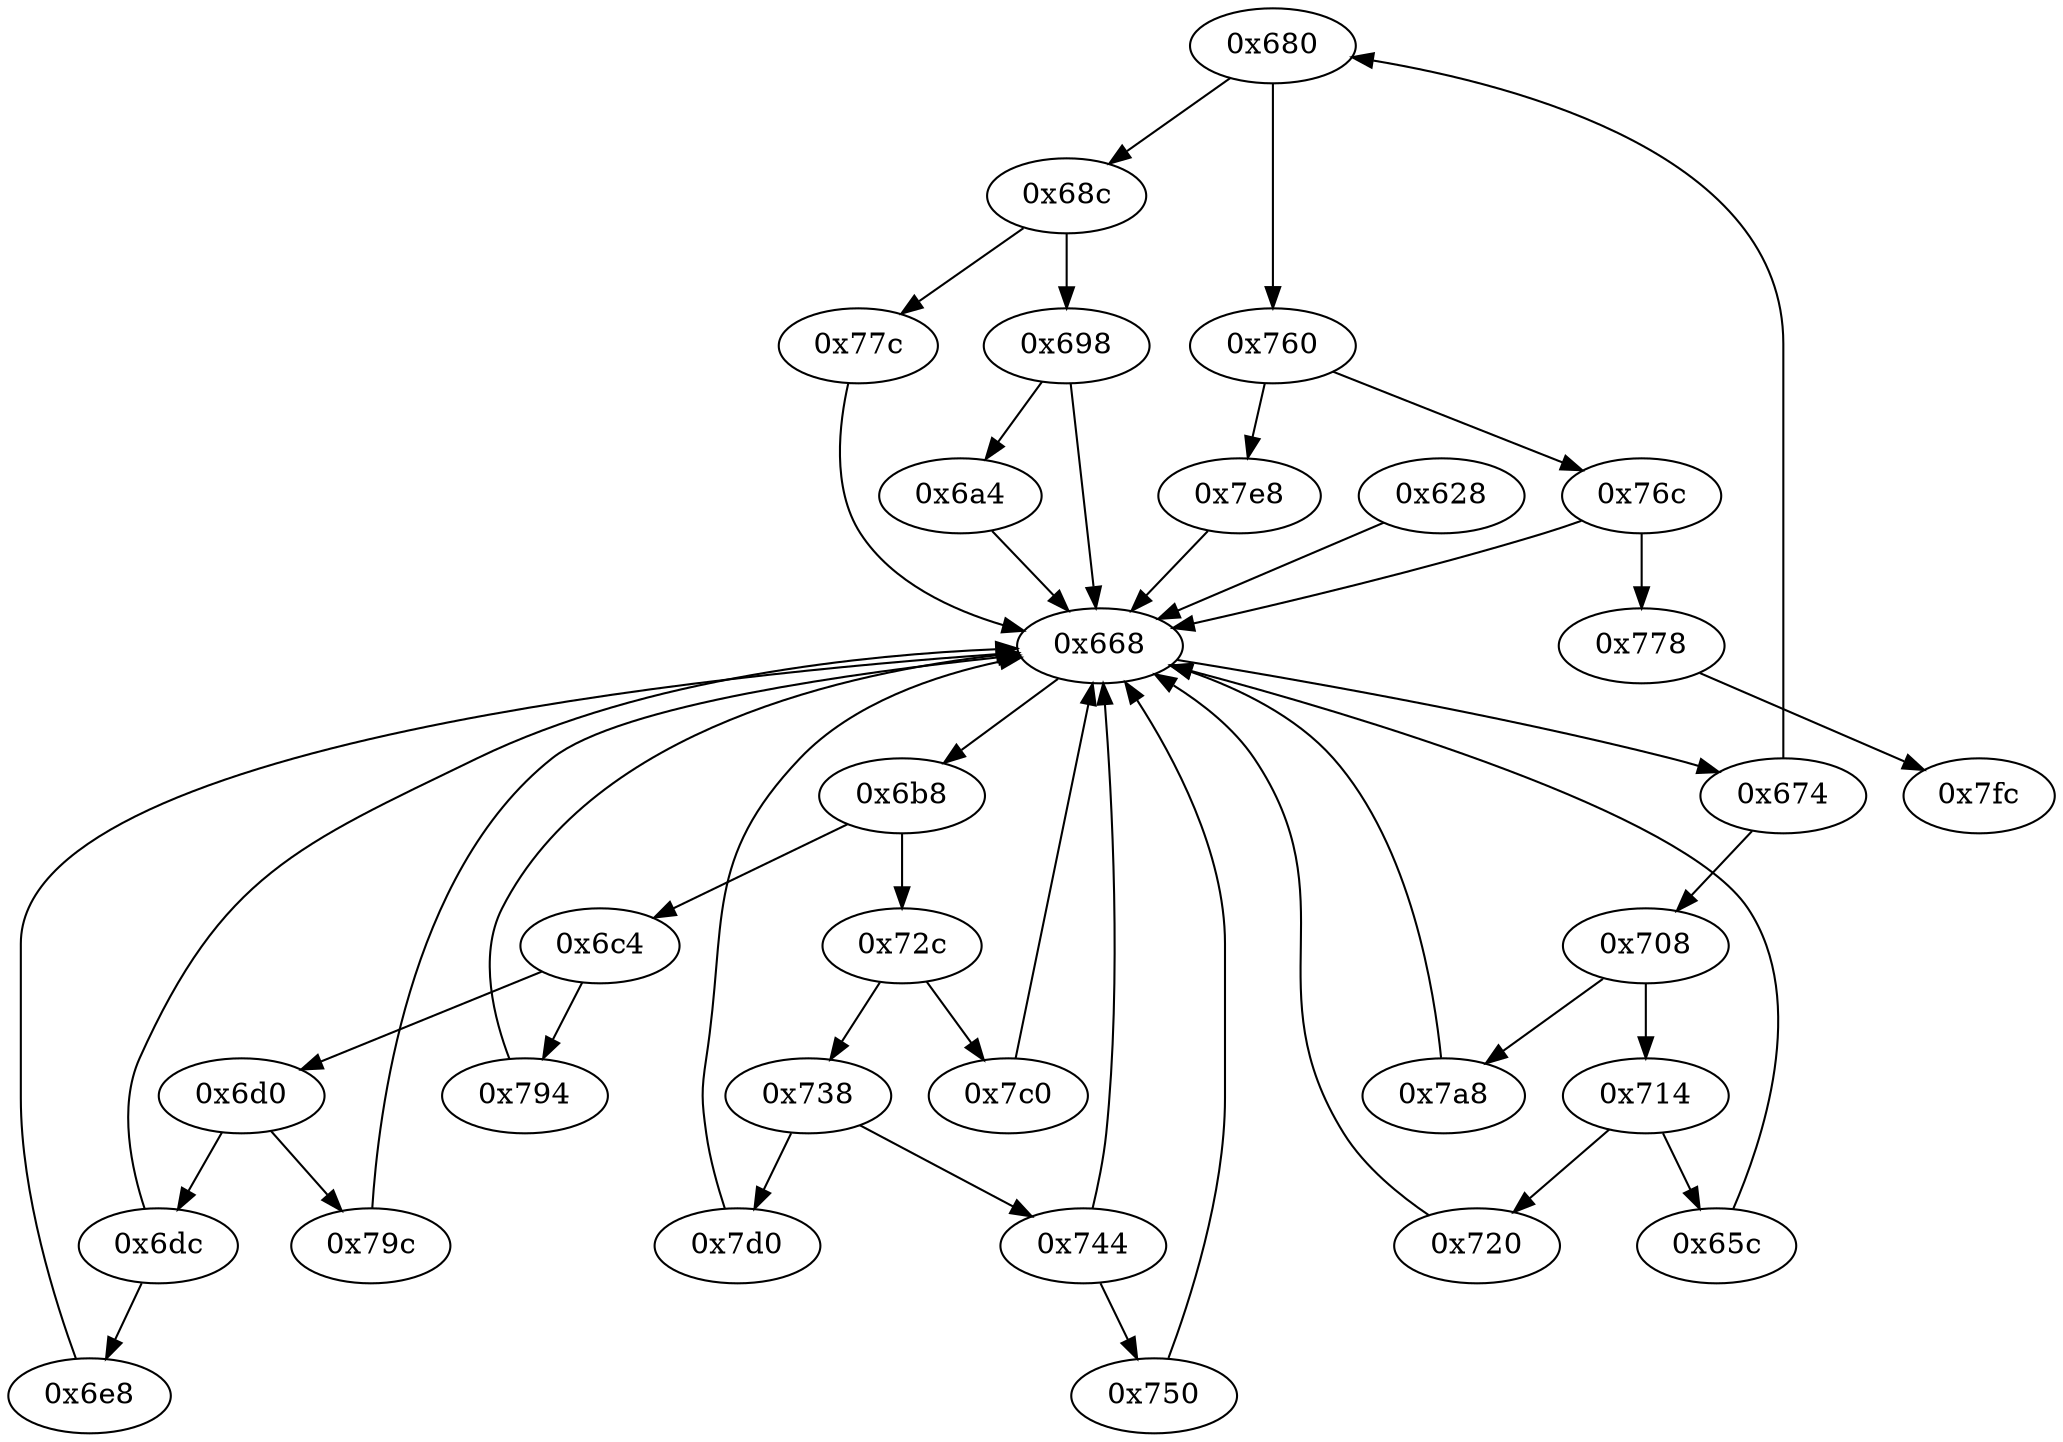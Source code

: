 strict digraph "" {
	"0x680"	 [opcode="[u'ldr', u'cmp', u'b']"];
	"0x68c"	 [opcode="[u'ldr', u'cmp', u'b']"];
	"0x680" -> "0x68c";
	"0x760"	 [opcode="[u'ldr', u'cmp', u'b']"];
	"0x680" -> "0x760";
	"0x7fc"	 [opcode="[u'mov', u'sub', u'pop']"];
	"0x6dc"	 [opcode="[u'ldr', u'cmp', u'b']"];
	"0x6e8"	 [opcode="[u'str', u'str', u'ldr', u'ldr', u'ldr', u'cmp', u'mov', u'b']"];
	"0x6dc" -> "0x6e8";
	"0x668"	 [opcode="[u'ldr', u'cmp', u'b']"];
	"0x6dc" -> "0x668";
	"0x6a4"	 [opcode="[u'ldr', u'ldr', u'bl', u'ldr', u'b']"];
	"0x6a4" -> "0x668";
	"0x7a8"	 [opcode="[u'ldr', u'ldr', u'add', u'str', u'ldr', u'b']"];
	"0x7a8" -> "0x668";
	"0x79c"	 [opcode="[u'mov', u'mov', u'b']"];
	"0x79c" -> "0x668";
	"0x7c0"	 [opcode="[u'mov', u'mov', u'mov', u'b']"];
	"0x7c0" -> "0x668";
	"0x714"	 [opcode="[u'ldr', u'cmp', u'b']"];
	"0x720"	 [opcode="[u'mov', u'mov', u'b']"];
	"0x714" -> "0x720";
	"0x65c"	 [opcode="[u'ldr', u'cmp', u'ldr']"];
	"0x714" -> "0x65c";
	"0x674"	 [opcode="[u'ldr', u'cmp', u'b']"];
	"0x674" -> "0x680";
	"0x708"	 [opcode="[u'ldr', u'cmp', u'b']"];
	"0x674" -> "0x708";
	"0x738"	 [opcode="[u'ldr', u'cmp', u'b']"];
	"0x7d0"	 [opcode="[u'cmp', u'mov', u'mov', u'strb', u'ldr', u'b']"];
	"0x738" -> "0x7d0";
	"0x744"	 [opcode="[u'ldr', u'cmp', u'b']"];
	"0x738" -> "0x744";
	"0x6c4"	 [opcode="[u'ldr', u'cmp', u'b']"];
	"0x794"	 [opcode="[u'ldr', u'b']"];
	"0x6c4" -> "0x794";
	"0x6d0"	 [opcode="[u'ldr', u'cmp', u'b']"];
	"0x6c4" -> "0x6d0";
	"0x778"	 [opcode="[u'b']"];
	"0x778" -> "0x7fc";
	"0x76c"	 [opcode="[u'ldr', u'cmp', u'b']"];
	"0x76c" -> "0x778";
	"0x76c" -> "0x668";
	"0x72c"	 [opcode="[u'ldr', u'cmp', u'b']"];
	"0x72c" -> "0x7c0";
	"0x72c" -> "0x738";
	"0x750"	 [opcode="[u'mov', u'bl', u'ldr', u'b']"];
	"0x750" -> "0x668";
	"0x628"	 [opcode="[u'push', u'add', u'sub', u'ldr', u'mov', u'ldr', u'ldr', u'ldr', u'add', u'str', u'ldr', u'add', u'b']"];
	"0x628" -> "0x668";
	"0x698"	 [opcode="[u'ldr', u'cmp', u'b']"];
	"0x698" -> "0x6a4";
	"0x698" -> "0x668";
	"0x794" -> "0x668";
	"0x68c" -> "0x698";
	"0x77c"	 [opcode="[u'ldrb', u'ldr', u'ldr', u'cmp', u'mov', u'b']"];
	"0x68c" -> "0x77c";
	"0x6d0" -> "0x6dc";
	"0x6d0" -> "0x79c";
	"0x6e8" -> "0x668";
	"0x760" -> "0x76c";
	"0x7e8"	 [opcode="[u'ldr', u'ldr', u'add', u'mov', u'b']"];
	"0x760" -> "0x7e8";
	"0x6b8"	 [opcode="[u'ldr', u'cmp', u'b']"];
	"0x6b8" -> "0x6c4";
	"0x6b8" -> "0x72c";
	"0x720" -> "0x668";
	"0x668" -> "0x674";
	"0x668" -> "0x6b8";
	"0x708" -> "0x7a8";
	"0x708" -> "0x714";
	"0x7d0" -> "0x668";
	"0x77c" -> "0x668";
	"0x7e8" -> "0x668";
	"0x744" -> "0x750";
	"0x744" -> "0x668";
	"0x65c" -> "0x668";
}
